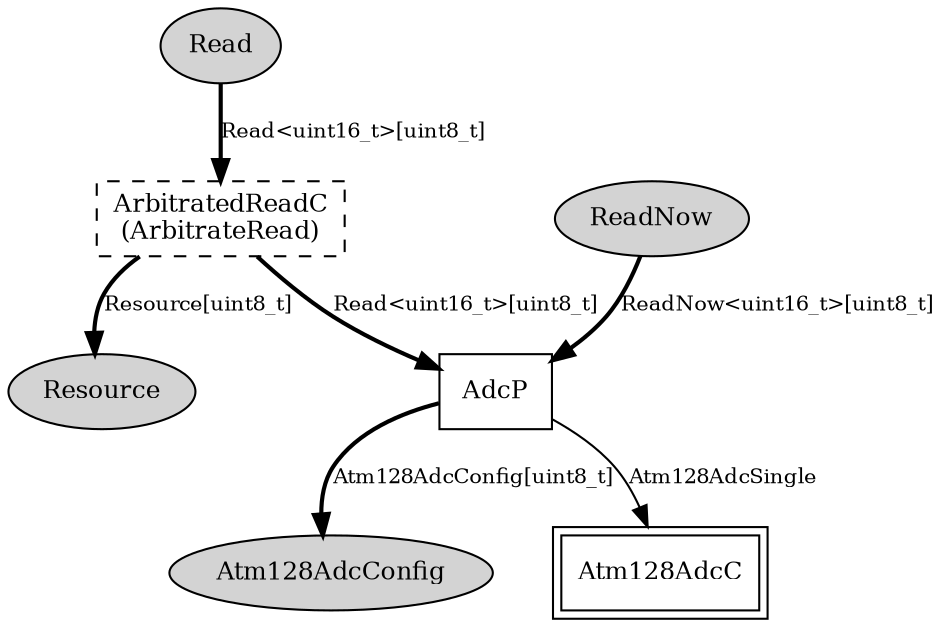 digraph "tos.chips.atm128.adc.WireAdcP" {
  n0x412e6028 [shape=ellipse, style=filled, label="Read", fontsize=12];
  "WireAdcP.ArbitrateRead" [fontsize=12, shape=box, style=dashed, label="ArbitratedReadC\n(ArbitrateRead)", URL="../chtml/tos.system.ArbitratedReadC.html"];
  n0x41327628 [shape=ellipse, style=filled, label="ReadNow", fontsize=12];
  "AdcP" [fontsize=12, shape=box, URL="../chtml/tos.chips.atm128.adc.AdcP.html"];
  "WireAdcP.ArbitrateRead" [fontsize=12, shape=box, style=dashed, label="ArbitratedReadC\n(ArbitrateRead)", URL="../chtml/tos.system.ArbitratedReadC.html"];
  n0x4132be08 [shape=ellipse, style=filled, label="Resource", fontsize=12];
  "AdcP" [fontsize=12, shape=box, URL="../chtml/tos.chips.atm128.adc.AdcP.html"];
  n0x4132b5d0 [shape=ellipse, style=filled, label="Atm128AdcConfig", fontsize=12];
  "WireAdcP.ArbitrateRead" [fontsize=12, shape=box, style=dashed, label="ArbitratedReadC\n(ArbitrateRead)", URL="../chtml/tos.system.ArbitratedReadC.html"];
  "AdcP" [fontsize=12, shape=box, URL="../chtml/tos.chips.atm128.adc.AdcP.html"];
  "AdcP" [fontsize=12, shape=box, URL="../chtml/tos.chips.atm128.adc.AdcP.html"];
  "Atm128AdcC" [fontsize=12, shape=box,peripheries=2, URL="../chtml/tos.chips.atm128.adc.Atm128AdcC.html"];
  "n0x412e6028" -> "WireAdcP.ArbitrateRead" [label="Read<uint16_t>[uint8_t]", style=bold, URL="../ihtml/tos.interfaces.Read.html", fontsize=10];
  "n0x41327628" -> "AdcP" [label="ReadNow<uint16_t>[uint8_t]", style=bold, URL="../ihtml/tos.interfaces.ReadNow.html", fontsize=10];
  "WireAdcP.ArbitrateRead" -> "n0x4132be08" [label="Resource[uint8_t]", style=bold, URL="../ihtml/tos.interfaces.Resource.html", fontsize=10];
  "AdcP" -> "n0x4132b5d0" [label="Atm128AdcConfig[uint8_t]", style=bold, URL="../ihtml/tos.chips.atm128.adc.Atm128AdcConfig.html", fontsize=10];
  "WireAdcP.ArbitrateRead" -> "AdcP" [label="Read<uint16_t>[uint8_t]", style=bold, URL="../ihtml/tos.interfaces.Read.html", fontsize=10];
  "AdcP" -> "Atm128AdcC" [label="Atm128AdcSingle", URL="../ihtml/tos.chips.atm128.adc.Atm128AdcSingle.html", fontsize=10];
}

